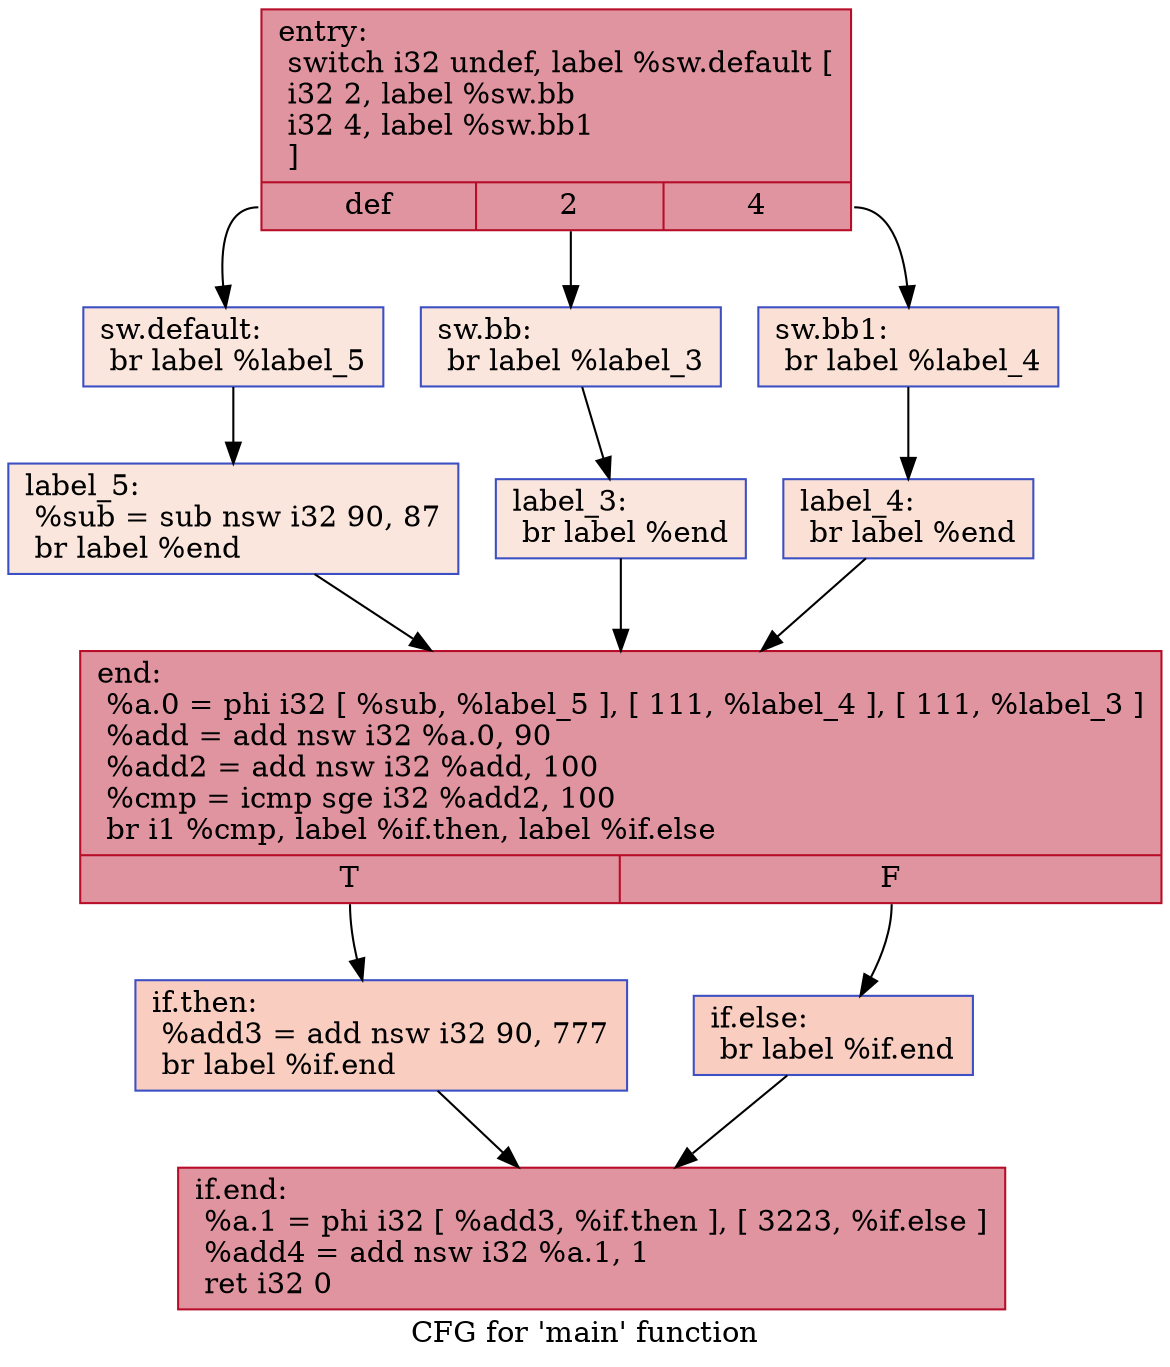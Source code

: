 digraph "CFG for 'main' function" {
	label="CFG for 'main' function";

	Node0x5577358f97e0 [shape=record,color="#b70d28ff", style=filled, fillcolor="#b70d2870",label="{entry:\l  switch i32 undef, label %sw.default [\l    i32 2, label %sw.bb\l    i32 4, label %sw.bb1\l  ]\l|{<s0>def|<s1>2|<s2>4}}"];
	Node0x5577358f97e0:s0 -> Node0x5577358f9d40;
	Node0x5577358f97e0:s1 -> Node0x5577358f9dc0;
	Node0x5577358f97e0:s2 -> Node0x5577358f9e60;
	Node0x5577358f9dc0 [shape=record,color="#3d50c3ff", style=filled, fillcolor="#f3c7b170",label="{sw.bb:                                            \l  br label %label_3\l}"];
	Node0x5577358f9dc0 -> Node0x5577358f9ff0;
	Node0x5577358f9e60 [shape=record,color="#3d50c3ff", style=filled, fillcolor="#f7bca170",label="{sw.bb1:                                           \l  br label %label_4\l}"];
	Node0x5577358f9e60 -> Node0x5577358fa0d0;
	Node0x5577358f9d40 [shape=record,color="#3d50c3ff", style=filled, fillcolor="#f3c7b170",label="{sw.default:                                       \l  br label %label_5\l}"];
	Node0x5577358f9d40 -> Node0x5577358fa1b0;
	Node0x5577358f9ff0 [shape=record,color="#3d50c3ff", style=filled, fillcolor="#f3c7b170",label="{label_3:                                          \l  br label %end\l}"];
	Node0x5577358f9ff0 -> Node0x5577358fa290;
	Node0x5577358fa0d0 [shape=record,color="#3d50c3ff", style=filled, fillcolor="#f7bca170",label="{label_4:                                          \l  br label %end\l}"];
	Node0x5577358fa0d0 -> Node0x5577358fa290;
	Node0x5577358fa1b0 [shape=record,color="#3d50c3ff", style=filled, fillcolor="#f3c7b170",label="{label_5:                                          \l  %sub = sub nsw i32 90, 87\l  br label %end\l}"];
	Node0x5577358fa1b0 -> Node0x5577358fa290;
	Node0x5577358fa290 [shape=record,color="#b70d28ff", style=filled, fillcolor="#b70d2870",label="{end:                                              \l  %a.0 = phi i32 [ %sub, %label_5 ], [ 111, %label_4 ], [ 111, %label_3 ]\l  %add = add nsw i32 %a.0, 90\l  %add2 = add nsw i32 %add, 100\l  %cmp = icmp sge i32 %add2, 100\l  br i1 %cmp, label %if.then, label %if.else\l|{<s0>T|<s1>F}}"];
	Node0x5577358fa290:s0 -> Node0x5577358faa60;
	Node0x5577358fa290:s1 -> Node0x5577358faad0;
	Node0x5577358faa60 [shape=record,color="#3d50c3ff", style=filled, fillcolor="#f2907270",label="{if.then:                                          \l  %add3 = add nsw i32 90, 777\l  br label %if.end\l}"];
	Node0x5577358faa60 -> Node0x5577358facd0;
	Node0x5577358faad0 [shape=record,color="#3d50c3ff", style=filled, fillcolor="#f2907270",label="{if.else:                                          \l  br label %if.end\l}"];
	Node0x5577358faad0 -> Node0x5577358facd0;
	Node0x5577358facd0 [shape=record,color="#b70d28ff", style=filled, fillcolor="#b70d2870",label="{if.end:                                           \l  %a.1 = phi i32 [ %add3, %if.then ], [ 3223, %if.else ]\l  %add4 = add nsw i32 %a.1, 1\l  ret i32 0\l}"];
}
